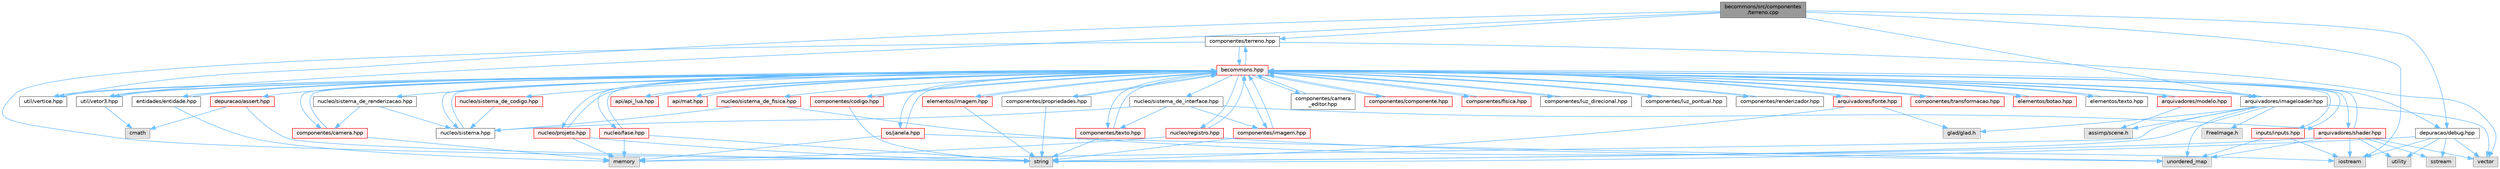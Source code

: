 digraph "becommons/src/componentes/terreno.cpp"
{
 // LATEX_PDF_SIZE
  bgcolor="transparent";
  edge [fontname=Helvetica,fontsize=10,labelfontname=Helvetica,labelfontsize=10];
  node [fontname=Helvetica,fontsize=10,shape=box,height=0.2,width=0.4];
  Node1 [id="Node000001",label="becommons/src/componentes\l/terreno.cpp",height=0.2,width=0.4,color="gray40", fillcolor="grey60", style="filled", fontcolor="black",tooltip=" "];
  Node1 -> Node2 [id="edge1_Node000001_Node000002",color="steelblue1",style="solid",tooltip=" "];
  Node2 [id="Node000002",label="componentes/terreno.hpp",height=0.2,width=0.4,color="grey40", fillcolor="white", style="filled",URL="$terreno_8hpp.html",tooltip=" "];
  Node2 -> Node3 [id="edge2_Node000002_Node000003",color="steelblue1",style="solid",tooltip=" "];
  Node3 [id="Node000003",label="vector",height=0.2,width=0.4,color="grey60", fillcolor="#E0E0E0", style="filled",tooltip=" "];
  Node2 -> Node4 [id="edge3_Node000002_Node000004",color="steelblue1",style="solid",tooltip=" "];
  Node4 [id="Node000004",label="string",height=0.2,width=0.4,color="grey60", fillcolor="#E0E0E0", style="filled",tooltip=" "];
  Node2 -> Node5 [id="edge4_Node000002_Node000005",color="steelblue1",style="solid",tooltip=" "];
  Node5 [id="Node000005",label="becommons.hpp",height=0.2,width=0.4,color="red", fillcolor="#FFF0F0", style="filled",URL="$becommons_8hpp.html",tooltip=" "];
  Node5 -> Node6 [id="edge5_Node000005_Node000006",color="steelblue1",style="solid",tooltip=" "];
  Node6 [id="Node000006",label="api/api_lua.hpp",height=0.2,width=0.4,color="red", fillcolor="#FFF0F0", style="filled",URL="$api__lua_8hpp.html",tooltip="Gerencia a configuração do luabridge para api lua."];
  Node6 -> Node5 [id="edge6_Node000006_Node000005",color="steelblue1",style="solid",tooltip=" "];
  Node5 -> Node11 [id="edge7_Node000005_Node000011",color="steelblue1",style="solid",tooltip=" "];
  Node11 [id="Node000011",label="api/mat.hpp",height=0.2,width=0.4,color="red", fillcolor="#FFF0F0", style="filled",URL="$mat_8hpp.html",tooltip="Gerencia funçoes matemáticas."];
  Node11 -> Node5 [id="edge8_Node000011_Node000005",color="steelblue1",style="solid",tooltip=" "];
  Node5 -> Node14 [id="edge9_Node000005_Node000014",color="steelblue1",style="solid",tooltip=" "];
  Node14 [id="Node000014",label="arquivadores/fonte.hpp",height=0.2,width=0.4,color="red", fillcolor="#FFF0F0", style="filled",URL="$fonte_8hpp.html",tooltip="Define estruturas básicas para renderização de textos."];
  Node14 -> Node15 [id="edge10_Node000014_Node000015",color="steelblue1",style="solid",tooltip=" "];
  Node15 [id="Node000015",label="glad/glad.h",height=0.2,width=0.4,color="grey60", fillcolor="#E0E0E0", style="filled",tooltip=" "];
  Node14 -> Node4 [id="edge11_Node000014_Node000004",color="steelblue1",style="solid",tooltip=" "];
  Node14 -> Node5 [id="edge12_Node000014_Node000005",color="steelblue1",style="solid",tooltip=" "];
  Node5 -> Node18 [id="edge13_Node000005_Node000018",color="steelblue1",style="solid",tooltip=" "];
  Node18 [id="Node000018",label="arquivadores/imageloader.hpp",height=0.2,width=0.4,color="grey40", fillcolor="white", style="filled",URL="$imageloader_8hpp.html",tooltip="Gerencia as imagems/texturas carregadas na engine."];
  Node18 -> Node15 [id="edge14_Node000018_Node000015",color="steelblue1",style="solid",tooltip=" "];
  Node18 -> Node4 [id="edge15_Node000018_Node000004",color="steelblue1",style="solid",tooltip=" "];
  Node18 -> Node19 [id="edge16_Node000018_Node000019",color="steelblue1",style="solid",tooltip=" "];
  Node19 [id="Node000019",label="unordered_map",height=0.2,width=0.4,color="grey60", fillcolor="#E0E0E0", style="filled",tooltip=" "];
  Node18 -> Node20 [id="edge17_Node000018_Node000020",color="steelblue1",style="solid",tooltip=" "];
  Node20 [id="Node000020",label="FreeImage.h",height=0.2,width=0.4,color="grey60", fillcolor="#E0E0E0", style="filled",tooltip=" "];
  Node18 -> Node21 [id="edge18_Node000018_Node000021",color="steelblue1",style="solid",tooltip=" "];
  Node21 [id="Node000021",label="assimp/scene.h",height=0.2,width=0.4,color="grey60", fillcolor="#E0E0E0", style="filled",tooltip=" "];
  Node18 -> Node3 [id="edge19_Node000018_Node000003",color="steelblue1",style="solid",tooltip=" "];
  Node18 -> Node22 [id="edge20_Node000018_Node000022",color="steelblue1",style="solid",tooltip=" "];
  Node22 [id="Node000022",label="memory",height=0.2,width=0.4,color="grey60", fillcolor="#E0E0E0", style="filled",tooltip=" "];
  Node18 -> Node5 [id="edge21_Node000018_Node000005",color="steelblue1",style="solid",tooltip=" "];
  Node5 -> Node23 [id="edge22_Node000005_Node000023",color="steelblue1",style="solid",tooltip=" "];
  Node23 [id="Node000023",label="arquivadores/modelo.hpp",height=0.2,width=0.4,color="red", fillcolor="#FFF0F0", style="filled",URL="$modelo_8hpp.html",tooltip="Carrega um modelo usando a biblioteca assimp com base em um diretório."];
  Node23 -> Node21 [id="edge23_Node000023_Node000021",color="steelblue1",style="solid",tooltip=" "];
  Node23 -> Node5 [id="edge24_Node000023_Node000005",color="steelblue1",style="solid",tooltip=" "];
  Node5 -> Node25 [id="edge25_Node000005_Node000025",color="steelblue1",style="solid",tooltip=" "];
  Node25 [id="Node000025",label="arquivadores/shader.hpp",height=0.2,width=0.4,color="red", fillcolor="#FFF0F0", style="filled",URL="$shader_8hpp.html",tooltip="Gerencia os shaders GLSL."];
  Node25 -> Node4 [id="edge26_Node000025_Node000004",color="steelblue1",style="solid",tooltip=" "];
  Node25 -> Node27 [id="edge27_Node000025_Node000027",color="steelblue1",style="solid",tooltip=" "];
  Node27 [id="Node000027",label="sstream",height=0.2,width=0.4,color="grey60", fillcolor="#E0E0E0", style="filled",tooltip=" "];
  Node25 -> Node28 [id="edge28_Node000025_Node000028",color="steelblue1",style="solid",tooltip=" "];
  Node28 [id="Node000028",label="iostream",height=0.2,width=0.4,color="grey60", fillcolor="#E0E0E0", style="filled",tooltip=" "];
  Node25 -> Node3 [id="edge29_Node000025_Node000003",color="steelblue1",style="solid",tooltip=" "];
  Node25 -> Node29 [id="edge30_Node000025_Node000029",color="steelblue1",style="solid",tooltip=" "];
  Node29 [id="Node000029",label="utility",height=0.2,width=0.4,color="grey60", fillcolor="#E0E0E0", style="filled",tooltip=" "];
  Node25 -> Node19 [id="edge31_Node000025_Node000019",color="steelblue1",style="solid",tooltip=" "];
  Node25 -> Node5 [id="edge32_Node000025_Node000005",color="steelblue1",style="solid",tooltip=" "];
  Node5 -> Node31 [id="edge33_Node000005_Node000031",color="steelblue1",style="solid",tooltip=" "];
  Node31 [id="Node000031",label="componentes/camera.hpp",height=0.2,width=0.4,color="red", fillcolor="#FFF0F0", style="filled",URL="$camera_8hpp.html",tooltip="Estrutura básica de câmera."];
  Node31 -> Node22 [id="edge34_Node000031_Node000022",color="steelblue1",style="solid",tooltip=" "];
  Node31 -> Node5 [id="edge35_Node000031_Node000005",color="steelblue1",style="solid",tooltip=" "];
  Node5 -> Node34 [id="edge36_Node000005_Node000034",color="steelblue1",style="solid",tooltip=" "];
  Node34 [id="Node000034",label="componentes/camera\l_editor.hpp",height=0.2,width=0.4,color="grey40", fillcolor="white", style="filled",URL="$camera__editor_8hpp.html",tooltip=" "];
  Node34 -> Node5 [id="edge37_Node000034_Node000005",color="steelblue1",style="solid",tooltip=" "];
  Node5 -> Node35 [id="edge38_Node000005_Node000035",color="steelblue1",style="solid",tooltip=" "];
  Node35 [id="Node000035",label="componentes/codigo.hpp",height=0.2,width=0.4,color="red", fillcolor="#FFF0F0", style="filled",URL="$codigo_8hpp.html",tooltip="Componente de código para entidades ECS."];
  Node35 -> Node4 [id="edge39_Node000035_Node000004",color="steelblue1",style="solid",tooltip=" "];
  Node35 -> Node5 [id="edge40_Node000035_Node000005",color="steelblue1",style="solid",tooltip=" "];
  Node5 -> Node37 [id="edge41_Node000005_Node000037",color="steelblue1",style="solid",tooltip=" "];
  Node37 [id="Node000037",label="componentes/componente.hpp",height=0.2,width=0.4,color="red", fillcolor="#FFF0F0", style="filled",URL="$componente_8hpp.html",tooltip="Estrutura base para componetes."];
  Node37 -> Node5 [id="edge42_Node000037_Node000005",color="steelblue1",style="solid",tooltip=" "];
  Node5 -> Node42 [id="edge43_Node000005_Node000042",color="steelblue1",style="solid",tooltip=" "];
  Node42 [id="Node000042",label="componentes/fisica.hpp",height=0.2,width=0.4,color="red", fillcolor="#FFF0F0", style="filled",URL="$fisica_8hpp.html",tooltip="Componente de física para entidades ECS."];
  Node42 -> Node5 [id="edge44_Node000042_Node000005",color="steelblue1",style="solid",tooltip=" "];
  Node5 -> Node43 [id="edge45_Node000005_Node000043",color="steelblue1",style="solid",tooltip=" "];
  Node43 [id="Node000043",label="componentes/imagem.hpp",height=0.2,width=0.4,color="red", fillcolor="#FFF0F0", style="filled",URL="$componentes_2imagem_8hpp.html",tooltip=" "];
  Node43 -> Node4 [id="edge46_Node000043_Node000004",color="steelblue1",style="solid",tooltip=" "];
  Node43 -> Node5 [id="edge47_Node000043_Node000005",color="steelblue1",style="solid",tooltip=" "];
  Node5 -> Node44 [id="edge48_Node000005_Node000044",color="steelblue1",style="solid",tooltip=" "];
  Node44 [id="Node000044",label="componentes/luz_direcional.hpp",height=0.2,width=0.4,color="grey40", fillcolor="white", style="filled",URL="$luz__direcional_8hpp.html",tooltip=" "];
  Node44 -> Node5 [id="edge49_Node000044_Node000005",color="steelblue1",style="solid",tooltip=" "];
  Node5 -> Node45 [id="edge50_Node000005_Node000045",color="steelblue1",style="solid",tooltip=" "];
  Node45 [id="Node000045",label="componentes/luz_pontual.hpp",height=0.2,width=0.4,color="grey40", fillcolor="white", style="filled",URL="$luz__pontual_8hpp.html",tooltip=" "];
  Node45 -> Node5 [id="edge51_Node000045_Node000005",color="steelblue1",style="solid",tooltip=" "];
  Node5 -> Node46 [id="edge52_Node000005_Node000046",color="steelblue1",style="solid",tooltip=" "];
  Node46 [id="Node000046",label="componentes/propriedades.hpp",height=0.2,width=0.4,color="grey40", fillcolor="white", style="filled",URL="$propriedades_8hpp.html",tooltip=" "];
  Node46 -> Node4 [id="edge53_Node000046_Node000004",color="steelblue1",style="solid",tooltip=" "];
  Node46 -> Node5 [id="edge54_Node000046_Node000005",color="steelblue1",style="solid",tooltip=" "];
  Node5 -> Node47 [id="edge55_Node000005_Node000047",color="steelblue1",style="solid",tooltip=" "];
  Node47 [id="Node000047",label="componentes/renderizador.hpp",height=0.2,width=0.4,color="grey40", fillcolor="white", style="filled",URL="$renderizador_8hpp.html",tooltip=" "];
  Node47 -> Node5 [id="edge56_Node000047_Node000005",color="steelblue1",style="solid",tooltip=" "];
  Node5 -> Node2 [id="edge57_Node000005_Node000002",color="steelblue1",style="solid",tooltip=" "];
  Node5 -> Node48 [id="edge58_Node000005_Node000048",color="steelblue1",style="solid",tooltip=" "];
  Node48 [id="Node000048",label="componentes/texto.hpp",height=0.2,width=0.4,color="red", fillcolor="#FFF0F0", style="filled",URL="$componentes_2texto_8hpp.html",tooltip=" "];
  Node48 -> Node4 [id="edge59_Node000048_Node000004",color="steelblue1",style="solid",tooltip=" "];
  Node48 -> Node5 [id="edge60_Node000048_Node000005",color="steelblue1",style="solid",tooltip=" "];
  Node5 -> Node49 [id="edge61_Node000005_Node000049",color="steelblue1",style="solid",tooltip=" "];
  Node49 [id="Node000049",label="componentes/transformacao.hpp",height=0.2,width=0.4,color="red", fillcolor="#FFF0F0", style="filled",URL="$transformacao_8hpp.html",tooltip="Calcula a mtriz de modelo para um objeto 3d qualquer."];
  Node49 -> Node5 [id="edge62_Node000049_Node000005",color="steelblue1",style="solid",tooltip=" "];
  Node5 -> Node53 [id="edge63_Node000005_Node000053",color="steelblue1",style="solid",tooltip=" "];
  Node53 [id="Node000053",label="depuracao/debug.hpp",height=0.2,width=0.4,color="grey40", fillcolor="white", style="filled",URL="$debug_8hpp.html",tooltip=" "];
  Node53 -> Node3 [id="edge64_Node000053_Node000003",color="steelblue1",style="solid",tooltip=" "];
  Node53 -> Node29 [id="edge65_Node000053_Node000029",color="steelblue1",style="solid",tooltip=" "];
  Node53 -> Node4 [id="edge66_Node000053_Node000004",color="steelblue1",style="solid",tooltip=" "];
  Node53 -> Node28 [id="edge67_Node000053_Node000028",color="steelblue1",style="solid",tooltip=" "];
  Node53 -> Node27 [id="edge68_Node000053_Node000027",color="steelblue1",style="solid",tooltip=" "];
  Node5 -> Node54 [id="edge69_Node000005_Node000054",color="steelblue1",style="solid",tooltip=" "];
  Node54 [id="Node000054",label="depuracao/assert.hpp",height=0.2,width=0.4,color="red", fillcolor="#FFF0F0", style="filled",URL="$assert_8hpp.html",tooltip=" "];
  Node54 -> Node56 [id="edge70_Node000054_Node000056",color="steelblue1",style="solid",tooltip=" "];
  Node56 [id="Node000056",label="cmath",height=0.2,width=0.4,color="grey60", fillcolor="#E0E0E0", style="filled",tooltip=" "];
  Node54 -> Node4 [id="edge71_Node000054_Node000004",color="steelblue1",style="solid",tooltip=" "];
  Node5 -> Node57 [id="edge72_Node000005_Node000057",color="steelblue1",style="solid",tooltip=" "];
  Node57 [id="Node000057",label="elementos/botao.hpp",height=0.2,width=0.4,color="red", fillcolor="#FFF0F0", style="filled",URL="$botao_8hpp.html",tooltip=" "];
  Node57 -> Node5 [id="edge73_Node000057_Node000005",color="steelblue1",style="solid",tooltip=" "];
  Node5 -> Node59 [id="edge74_Node000005_Node000059",color="steelblue1",style="solid",tooltip=" "];
  Node59 [id="Node000059",label="elementos/imagem.hpp",height=0.2,width=0.4,color="red", fillcolor="#FFF0F0", style="filled",URL="$elementos_2imagem_8hpp.html",tooltip="Gerencia a configuração do luabridge para api lua."];
  Node59 -> Node4 [id="edge75_Node000059_Node000004",color="steelblue1",style="solid",tooltip=" "];
  Node59 -> Node5 [id="edge76_Node000059_Node000005",color="steelblue1",style="solid",tooltip=" "];
  Node5 -> Node60 [id="edge77_Node000005_Node000060",color="steelblue1",style="solid",tooltip=" "];
  Node60 [id="Node000060",label="elementos/texto.hpp",height=0.2,width=0.4,color="grey40", fillcolor="white", style="filled",URL="$elementos_2texto_8hpp.html",tooltip=" "];
  Node60 -> Node5 [id="edge78_Node000060_Node000005",color="steelblue1",style="solid",tooltip=" "];
  Node5 -> Node61 [id="edge79_Node000005_Node000061",color="steelblue1",style="solid",tooltip=" "];
  Node61 [id="Node000061",label="entidades/entidade.hpp",height=0.2,width=0.4,color="grey40", fillcolor="white", style="filled",URL="$entidade_8hpp.html",tooltip="Inclusoes e defini��es relacionadas � entidade."];
  Node61 -> Node22 [id="edge80_Node000061_Node000022",color="steelblue1",style="solid",tooltip=" "];
  Node61 -> Node5 [id="edge81_Node000061_Node000005",color="steelblue1",style="solid",tooltip=" "];
  Node5 -> Node62 [id="edge82_Node000005_Node000062",color="steelblue1",style="solid",tooltip=" "];
  Node62 [id="Node000062",label="inputs/inputs.hpp",height=0.2,width=0.4,color="red", fillcolor="#FFF0F0", style="filled",URL="$inputs_8hpp.html",tooltip=" "];
  Node62 -> Node28 [id="edge83_Node000062_Node000028",color="steelblue1",style="solid",tooltip=" "];
  Node62 -> Node19 [id="edge84_Node000062_Node000019",color="steelblue1",style="solid",tooltip=" "];
  Node62 -> Node5 [id="edge85_Node000062_Node000005",color="steelblue1",style="solid",tooltip=" "];
  Node5 -> Node63 [id="edge86_Node000005_Node000063",color="steelblue1",style="solid",tooltip=" "];
  Node63 [id="Node000063",label="nucleo/fase.hpp",height=0.2,width=0.4,color="red", fillcolor="#FFF0F0", style="filled",URL="$fase_8hpp.html",tooltip="Gerencia sistemas numa fase."];
  Node63 -> Node4 [id="edge87_Node000063_Node000004",color="steelblue1",style="solid",tooltip=" "];
  Node63 -> Node22 [id="edge88_Node000063_Node000022",color="steelblue1",style="solid",tooltip=" "];
  Node63 -> Node5 [id="edge89_Node000063_Node000005",color="steelblue1",style="solid",tooltip=" "];
  Node5 -> Node64 [id="edge90_Node000005_Node000064",color="steelblue1",style="solid",tooltip=" "];
  Node64 [id="Node000064",label="nucleo/projeto.hpp",height=0.2,width=0.4,color="red", fillcolor="#FFF0F0", style="filled",URL="$projeto_8hpp.html",tooltip="Gerencia configurações do projeto."];
  Node64 -> Node4 [id="edge91_Node000064_Node000004",color="steelblue1",style="solid",tooltip=" "];
  Node64 -> Node22 [id="edge92_Node000064_Node000022",color="steelblue1",style="solid",tooltip=" "];
  Node64 -> Node5 [id="edge93_Node000064_Node000005",color="steelblue1",style="solid",tooltip=" "];
  Node5 -> Node65 [id="edge94_Node000005_Node000065",color="steelblue1",style="solid",tooltip=" "];
  Node65 [id="Node000065",label="nucleo/registro.hpp",height=0.2,width=0.4,color="red", fillcolor="#FFF0F0", style="filled",URL="$registro_8hpp.html",tooltip="Inclusoes e definições relacionadas à registro."];
  Node65 -> Node19 [id="edge95_Node000065_Node000019",color="steelblue1",style="solid",tooltip=" "];
  Node65 -> Node22 [id="edge96_Node000065_Node000022",color="steelblue1",style="solid",tooltip=" "];
  Node65 -> Node5 [id="edge97_Node000065_Node000005",color="steelblue1",style="solid",tooltip=" "];
  Node5 -> Node67 [id="edge98_Node000005_Node000067",color="steelblue1",style="solid",tooltip=" "];
  Node67 [id="Node000067",label="nucleo/sistema.hpp",height=0.2,width=0.4,color="grey40", fillcolor="white", style="filled",URL="$nucleo_2sistema_8hpp.html",tooltip=" "];
  Node67 -> Node5 [id="edge99_Node000067_Node000005",color="steelblue1",style="solid",tooltip=" "];
  Node5 -> Node68 [id="edge100_Node000005_Node000068",color="steelblue1",style="solid",tooltip=" "];
  Node68 [id="Node000068",label="nucleo/sistema_de_codigo.hpp",height=0.2,width=0.4,color="red", fillcolor="#FFF0F0", style="filled",URL="$sistema__de__codigo_8hpp.html",tooltip=" "];
  Node68 -> Node67 [id="edge101_Node000068_Node000067",color="steelblue1",style="solid",tooltip=" "];
  Node5 -> Node71 [id="edge102_Node000005_Node000071",color="steelblue1",style="solid",tooltip=" "];
  Node71 [id="Node000071",label="nucleo/sistema_de_fisica.hpp",height=0.2,width=0.4,color="red", fillcolor="#FFF0F0", style="filled",URL="$sistema__de__fisica_8hpp.html",tooltip="Gerencia a fisica de jogo com o bullet3."];
  Node71 -> Node67 [id="edge103_Node000071_Node000067",color="steelblue1",style="solid",tooltip=" "];
  Node71 -> Node28 [id="edge104_Node000071_Node000028",color="steelblue1",style="solid",tooltip=" "];
  Node5 -> Node73 [id="edge105_Node000005_Node000073",color="steelblue1",style="solid",tooltip=" "];
  Node73 [id="Node000073",label="nucleo/sistema_de_interface.hpp",height=0.2,width=0.4,color="grey40", fillcolor="white", style="filled",URL="$sistema__de__interface_8hpp.html",tooltip=" "];
  Node73 -> Node67 [id="edge106_Node000073_Node000067",color="steelblue1",style="solid",tooltip=" "];
  Node73 -> Node25 [id="edge107_Node000073_Node000025",color="steelblue1",style="solid",tooltip=" "];
  Node73 -> Node48 [id="edge108_Node000073_Node000048",color="steelblue1",style="solid",tooltip=" "];
  Node73 -> Node43 [id="edge109_Node000073_Node000043",color="steelblue1",style="solid",tooltip=" "];
  Node5 -> Node74 [id="edge110_Node000005_Node000074",color="steelblue1",style="solid",tooltip=" "];
  Node74 [id="Node000074",label="nucleo/sistema_de_renderizacao.hpp",height=0.2,width=0.4,color="grey40", fillcolor="white", style="filled",URL="$sistema__de__renderizacao_8hpp.html",tooltip="Gerencia a renderizacao."];
  Node74 -> Node67 [id="edge111_Node000074_Node000067",color="steelblue1",style="solid",tooltip=" "];
  Node74 -> Node31 [id="edge112_Node000074_Node000031",color="steelblue1",style="solid",tooltip=" "];
  Node5 -> Node75 [id="edge113_Node000005_Node000075",color="steelblue1",style="solid",tooltip=" "];
  Node75 [id="Node000075",label="os/janela.hpp",height=0.2,width=0.4,color="red", fillcolor="#FFF0F0", style="filled",URL="$janela_8hpp.html",tooltip="Inicia e gerencia janela glfw."];
  Node75 -> Node22 [id="edge114_Node000075_Node000022",color="steelblue1",style="solid",tooltip=" "];
  Node75 -> Node19 [id="edge115_Node000075_Node000019",color="steelblue1",style="solid",tooltip=" "];
  Node75 -> Node5 [id="edge116_Node000075_Node000005",color="steelblue1",style="solid",tooltip=" "];
  Node5 -> Node86 [id="edge117_Node000005_Node000086",color="steelblue1",style="solid",tooltip=" "];
  Node86 [id="Node000086",label="util/vertice.hpp",height=0.2,width=0.4,color="grey40", fillcolor="white", style="filled",URL="$vertice_8hpp.html",tooltip=" "];
  Node86 -> Node5 [id="edge118_Node000086_Node000005",color="steelblue1",style="solid",tooltip=" "];
  Node5 -> Node89 [id="edge119_Node000005_Node000089",color="steelblue1",style="solid",tooltip=" "];
  Node89 [id="Node000089",label="util/vetor3.hpp",height=0.2,width=0.4,color="grey40", fillcolor="white", style="filled",URL="$vetor3_8hpp.html",tooltip=" "];
  Node89 -> Node56 [id="edge120_Node000089_Node000056",color="steelblue1",style="solid",tooltip=" "];
  Node89 -> Node5 [id="edge121_Node000089_Node000005",color="steelblue1",style="solid",tooltip=" "];
  Node1 -> Node18 [id="edge122_Node000001_Node000018",color="steelblue1",style="solid",tooltip=" "];
  Node1 -> Node53 [id="edge123_Node000001_Node000053",color="steelblue1",style="solid",tooltip=" "];
  Node1 -> Node86 [id="edge124_Node000001_Node000086",color="steelblue1",style="solid",tooltip=" "];
  Node1 -> Node89 [id="edge125_Node000001_Node000089",color="steelblue1",style="solid",tooltip=" "];
  Node1 -> Node28 [id="edge126_Node000001_Node000028",color="steelblue1",style="solid",tooltip=" "];
}
